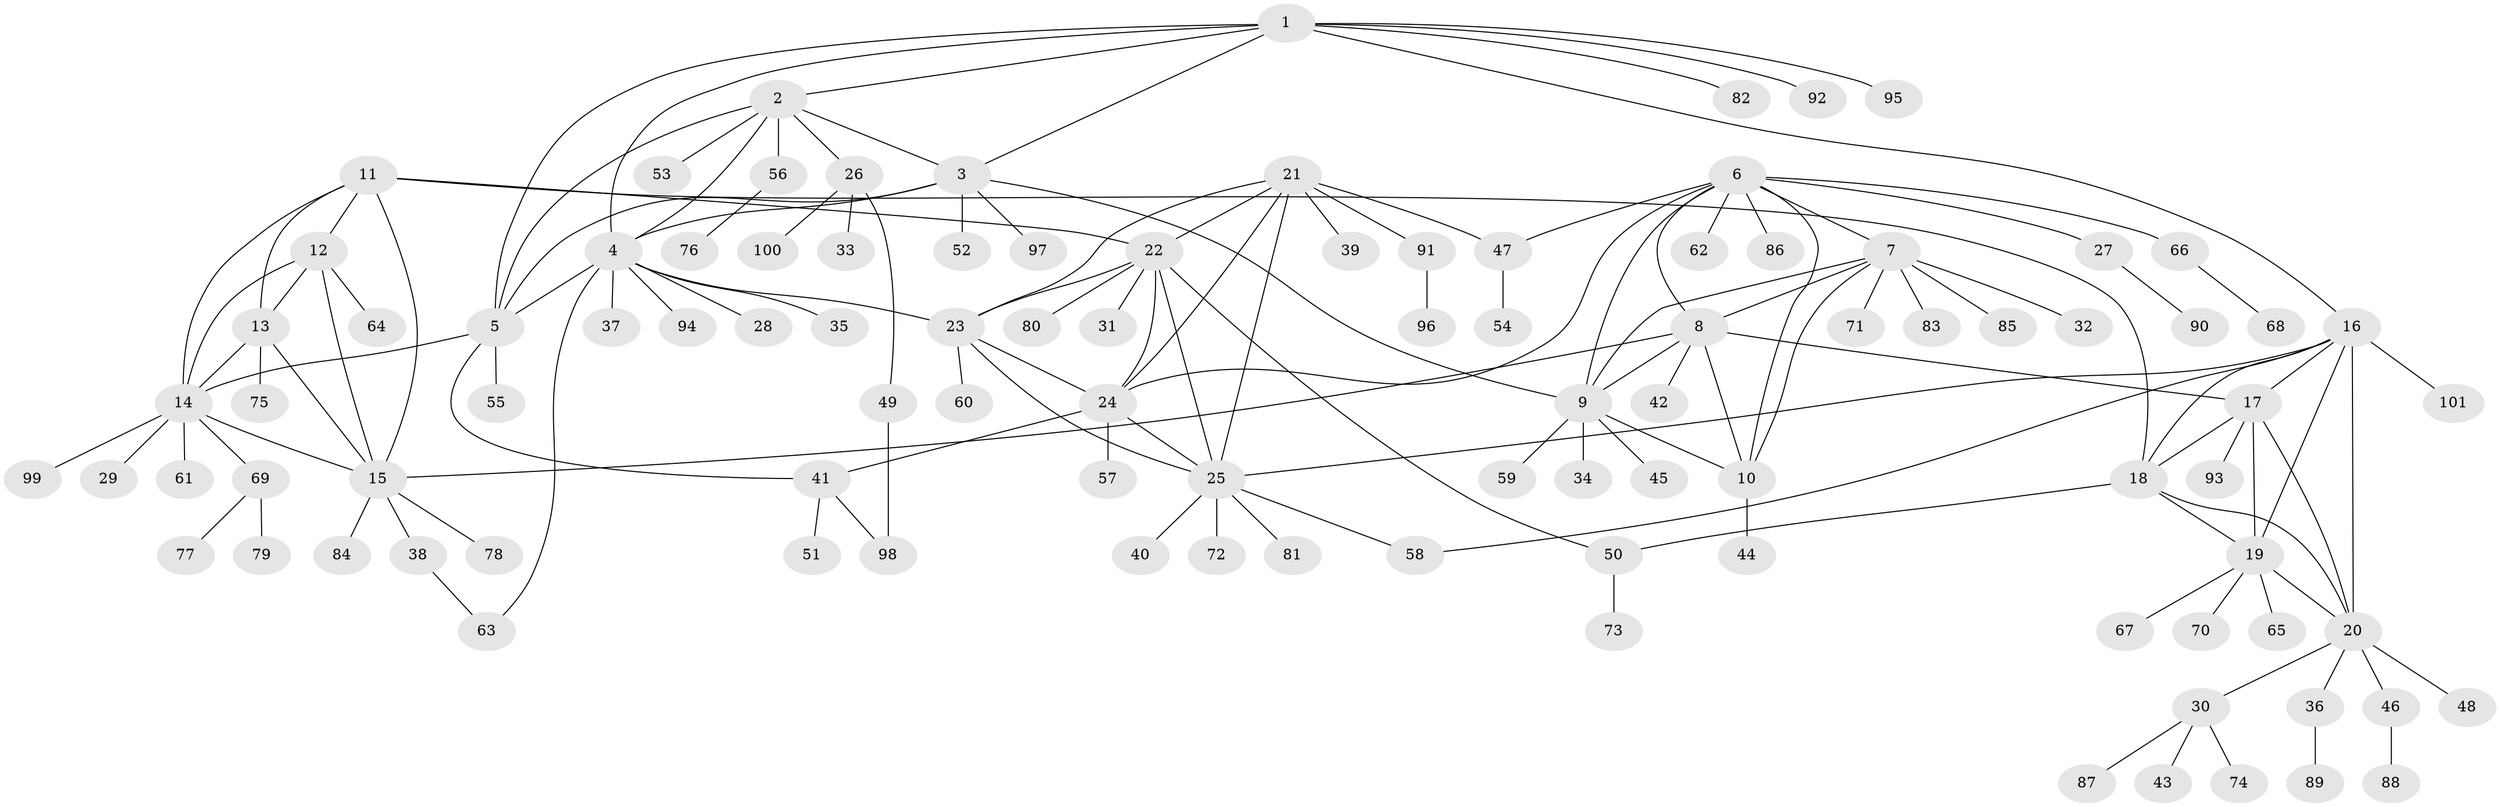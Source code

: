 // Generated by graph-tools (version 1.1) at 2025/15/03/09/25 04:15:50]
// undirected, 101 vertices, 142 edges
graph export_dot {
graph [start="1"]
  node [color=gray90,style=filled];
  1;
  2;
  3;
  4;
  5;
  6;
  7;
  8;
  9;
  10;
  11;
  12;
  13;
  14;
  15;
  16;
  17;
  18;
  19;
  20;
  21;
  22;
  23;
  24;
  25;
  26;
  27;
  28;
  29;
  30;
  31;
  32;
  33;
  34;
  35;
  36;
  37;
  38;
  39;
  40;
  41;
  42;
  43;
  44;
  45;
  46;
  47;
  48;
  49;
  50;
  51;
  52;
  53;
  54;
  55;
  56;
  57;
  58;
  59;
  60;
  61;
  62;
  63;
  64;
  65;
  66;
  67;
  68;
  69;
  70;
  71;
  72;
  73;
  74;
  75;
  76;
  77;
  78;
  79;
  80;
  81;
  82;
  83;
  84;
  85;
  86;
  87;
  88;
  89;
  90;
  91;
  92;
  93;
  94;
  95;
  96;
  97;
  98;
  99;
  100;
  101;
  1 -- 2;
  1 -- 3;
  1 -- 4;
  1 -- 5;
  1 -- 16;
  1 -- 82;
  1 -- 92;
  1 -- 95;
  2 -- 3;
  2 -- 4;
  2 -- 5;
  2 -- 26;
  2 -- 53;
  2 -- 56;
  3 -- 4;
  3 -- 5;
  3 -- 9;
  3 -- 52;
  3 -- 97;
  4 -- 5;
  4 -- 23;
  4 -- 28;
  4 -- 35;
  4 -- 37;
  4 -- 63;
  4 -- 94;
  5 -- 14;
  5 -- 41;
  5 -- 55;
  6 -- 7;
  6 -- 8;
  6 -- 9;
  6 -- 10;
  6 -- 24;
  6 -- 27;
  6 -- 47;
  6 -- 62;
  6 -- 66;
  6 -- 86;
  7 -- 8;
  7 -- 9;
  7 -- 10;
  7 -- 32;
  7 -- 71;
  7 -- 83;
  7 -- 85;
  8 -- 9;
  8 -- 10;
  8 -- 15;
  8 -- 17;
  8 -- 42;
  9 -- 10;
  9 -- 34;
  9 -- 45;
  9 -- 59;
  10 -- 44;
  11 -- 12;
  11 -- 13;
  11 -- 14;
  11 -- 15;
  11 -- 18;
  11 -- 22;
  12 -- 13;
  12 -- 14;
  12 -- 15;
  12 -- 64;
  13 -- 14;
  13 -- 15;
  13 -- 75;
  14 -- 15;
  14 -- 29;
  14 -- 61;
  14 -- 69;
  14 -- 99;
  15 -- 38;
  15 -- 78;
  15 -- 84;
  16 -- 17;
  16 -- 18;
  16 -- 19;
  16 -- 20;
  16 -- 25;
  16 -- 58;
  16 -- 101;
  17 -- 18;
  17 -- 19;
  17 -- 20;
  17 -- 93;
  18 -- 19;
  18 -- 20;
  18 -- 50;
  19 -- 20;
  19 -- 65;
  19 -- 67;
  19 -- 70;
  20 -- 30;
  20 -- 36;
  20 -- 46;
  20 -- 48;
  21 -- 22;
  21 -- 23;
  21 -- 24;
  21 -- 25;
  21 -- 39;
  21 -- 47;
  21 -- 91;
  22 -- 23;
  22 -- 24;
  22 -- 25;
  22 -- 31;
  22 -- 50;
  22 -- 80;
  23 -- 24;
  23 -- 25;
  23 -- 60;
  24 -- 25;
  24 -- 41;
  24 -- 57;
  25 -- 40;
  25 -- 58;
  25 -- 72;
  25 -- 81;
  26 -- 33;
  26 -- 49;
  26 -- 100;
  27 -- 90;
  30 -- 43;
  30 -- 74;
  30 -- 87;
  36 -- 89;
  38 -- 63;
  41 -- 51;
  41 -- 98;
  46 -- 88;
  47 -- 54;
  49 -- 98;
  50 -- 73;
  56 -- 76;
  66 -- 68;
  69 -- 77;
  69 -- 79;
  91 -- 96;
}
